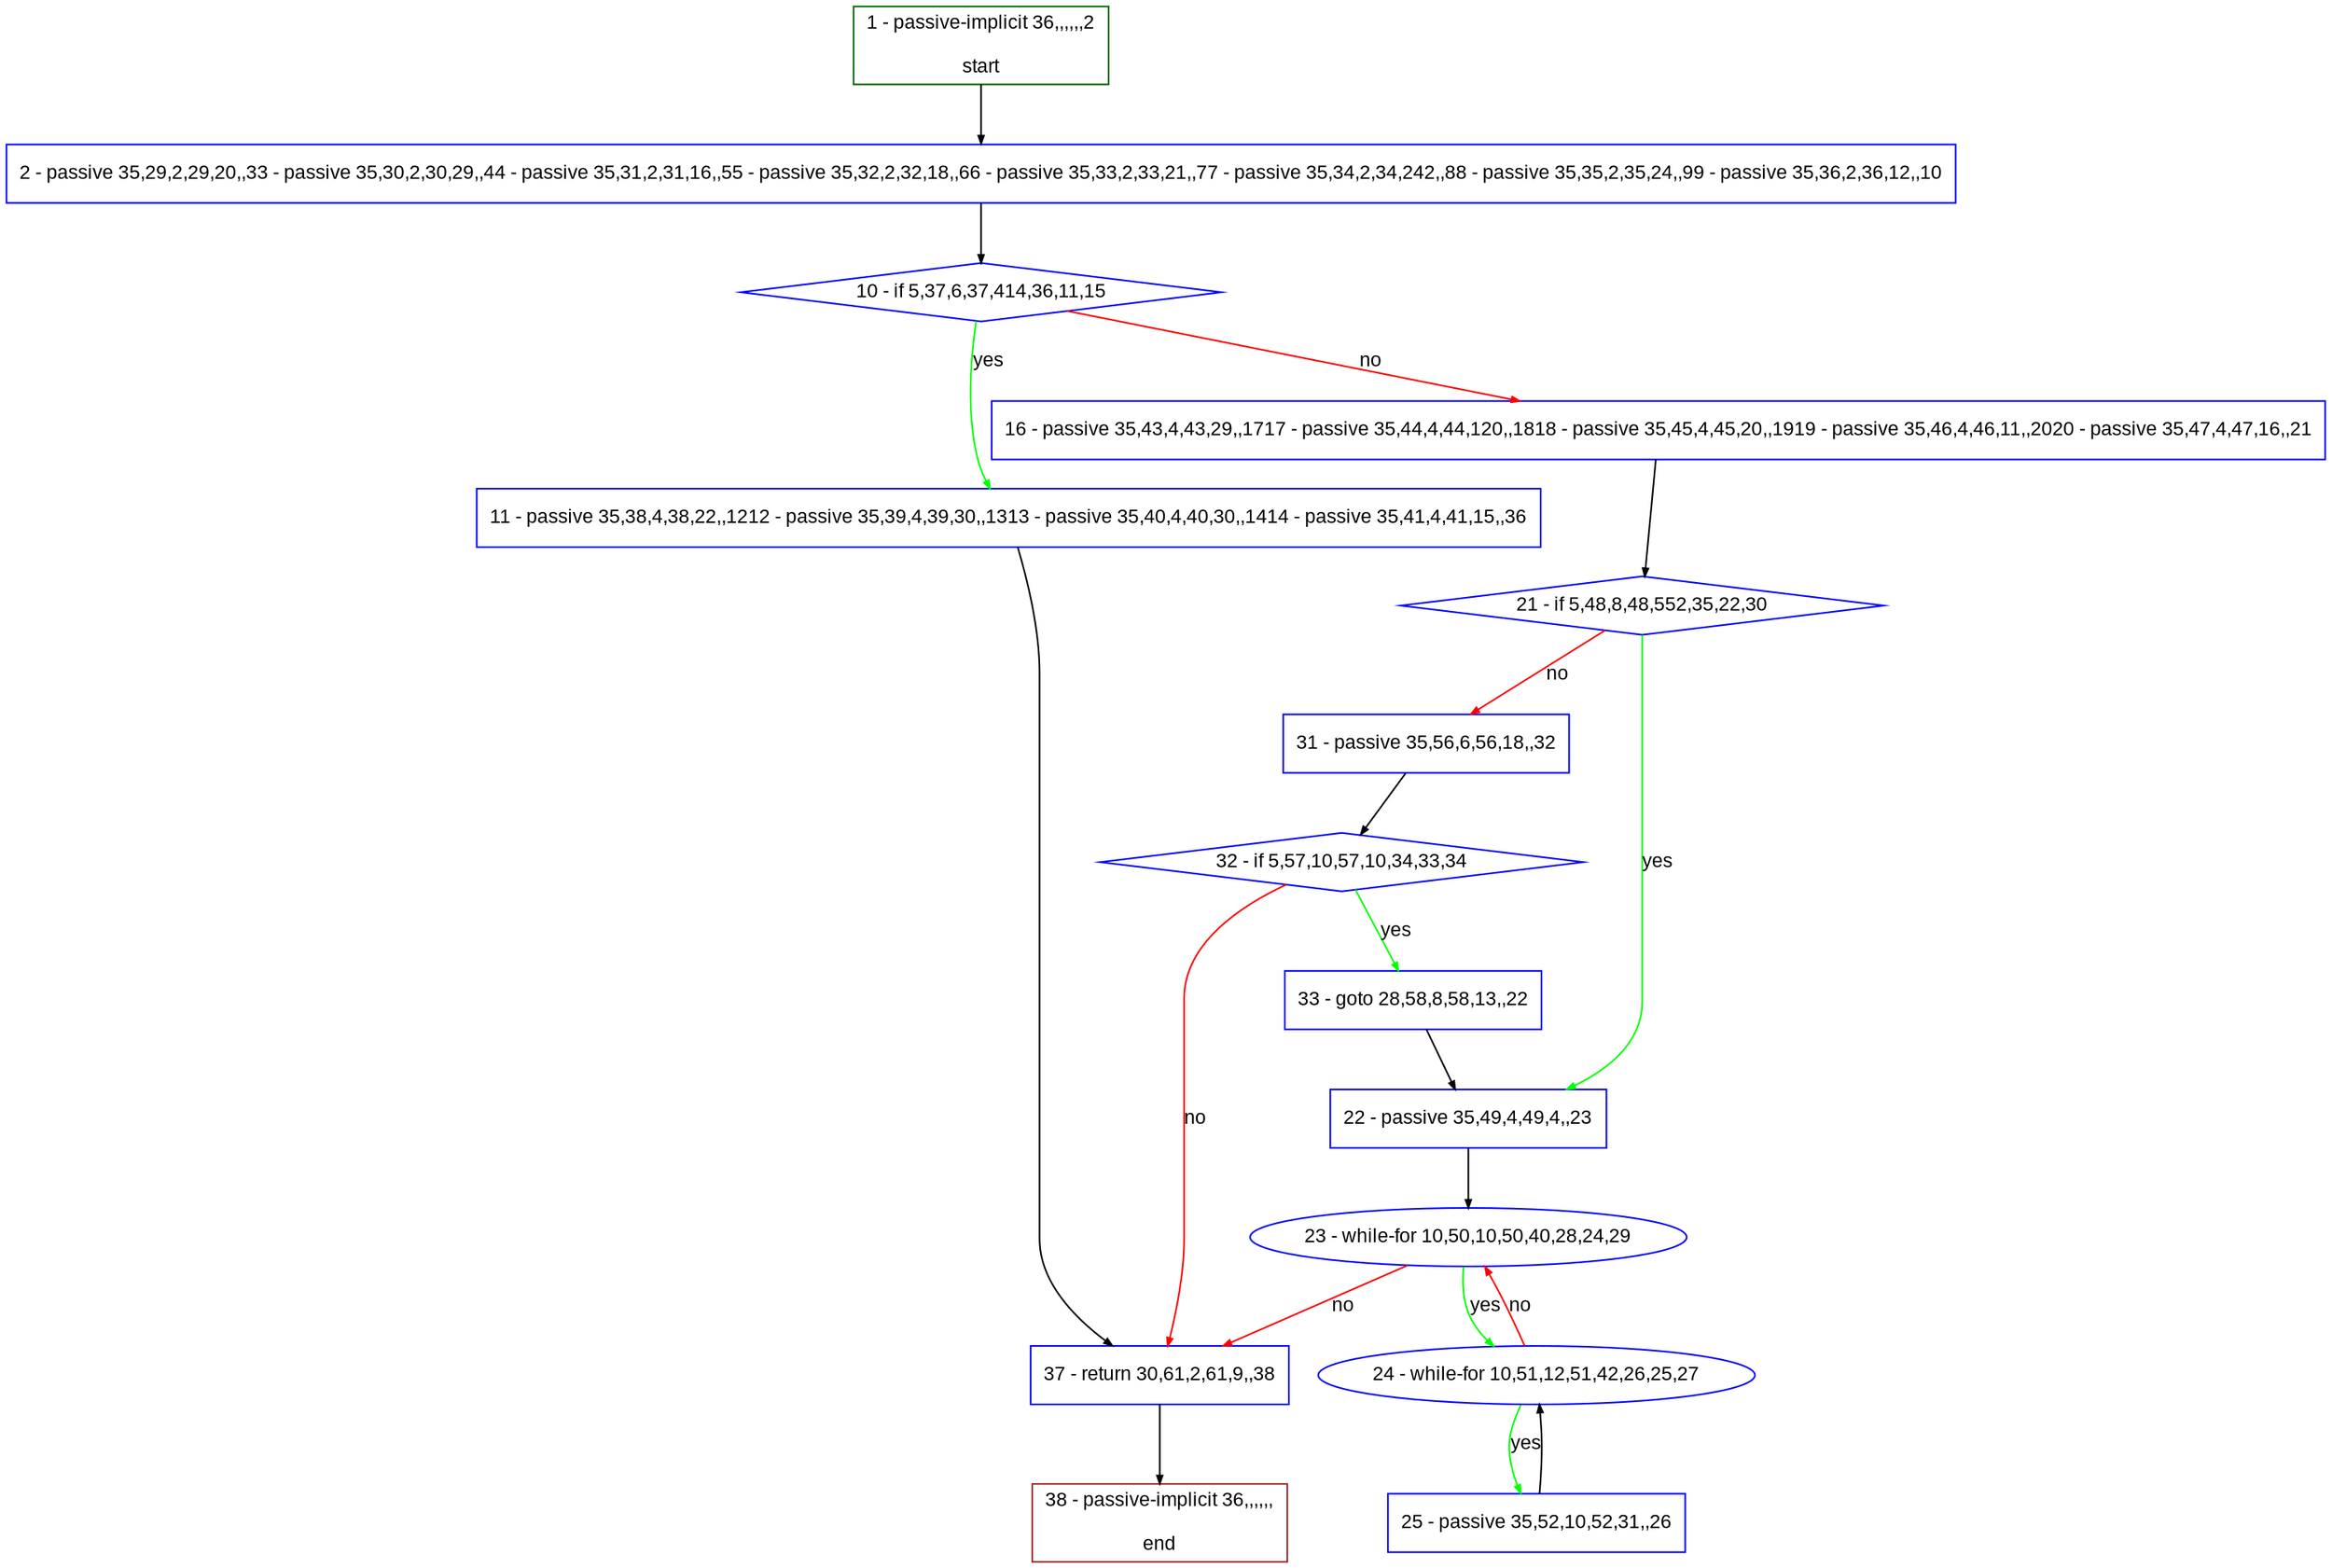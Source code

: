 digraph "" {
  graph [pack="true", label="", fontsize="12", packmode="clust", fontname="Arial", fillcolor="#FFFFCC", bgcolor="white", style="rounded,filled", compound="true"];
  node [node_initialized="no", label="", color="grey", fontsize="12", fillcolor="white", fontname="Arial", style="filled", shape="rectangle", compound="true", fixedsize="false"];
  edge [fontcolor="black", arrowhead="normal", arrowtail="none", arrowsize="0.5", ltail="", label="", color="black", fontsize="12", lhead="", fontname="Arial", dir="forward", compound="true"];
  __N1 [label="2 - passive 35,29,2,29,20,,33 - passive 35,30,2,30,29,,44 - passive 35,31,2,31,16,,55 - passive 35,32,2,32,18,,66 - passive 35,33,2,33,21,,77 - passive 35,34,2,34,242,,88 - passive 35,35,2,35,24,,99 - passive 35,36,2,36,12,,10", color="#0000ff", fillcolor="#ffffff", style="filled", shape="box"];
  __N2 [label="1 - passive-implicit 36,,,,,,2\n\nstart", color="#006400", fillcolor="#ffffff", style="filled", shape="box"];
  __N3 [label="10 - if 5,37,6,37,414,36,11,15", color="#0000ff", fillcolor="#ffffff", style="filled", shape="diamond"];
  __N4 [label="11 - passive 35,38,4,38,22,,1212 - passive 35,39,4,39,30,,1313 - passive 35,40,4,40,30,,1414 - passive 35,41,4,41,15,,36", color="#0000ff", fillcolor="#ffffff", style="filled", shape="box"];
  __N5 [label="16 - passive 35,43,4,43,29,,1717 - passive 35,44,4,44,120,,1818 - passive 35,45,4,45,20,,1919 - passive 35,46,4,46,11,,2020 - passive 35,47,4,47,16,,21", color="#0000ff", fillcolor="#ffffff", style="filled", shape="box"];
  __N6 [label="37 - return 30,61,2,61,9,,38", color="#0000ff", fillcolor="#ffffff", style="filled", shape="box"];
  __N7 [label="21 - if 5,48,8,48,552,35,22,30", color="#0000ff", fillcolor="#ffffff", style="filled", shape="diamond"];
  __N8 [label="22 - passive 35,49,4,49,4,,23", color="#0000ff", fillcolor="#ffffff", style="filled", shape="box"];
  __N9 [label="31 - passive 35,56,6,56,18,,32", color="#0000ff", fillcolor="#ffffff", style="filled", shape="box"];
  __N10 [label="23 - while-for 10,50,10,50,40,28,24,29", color="#0000ff", fillcolor="#ffffff", style="filled", shape="oval"];
  __N11 [label="24 - while-for 10,51,12,51,42,26,25,27", color="#0000ff", fillcolor="#ffffff", style="filled", shape="oval"];
  __N12 [label="25 - passive 35,52,10,52,31,,26", color="#0000ff", fillcolor="#ffffff", style="filled", shape="box"];
  __N13 [label="32 - if 5,57,10,57,10,34,33,34", color="#0000ff", fillcolor="#ffffff", style="filled", shape="diamond"];
  __N14 [label="33 - goto 28,58,8,58,13,,22", color="#0000ff", fillcolor="#ffffff", style="filled", shape="box"];
  __N15 [label="38 - passive-implicit 36,,,,,,\n\nend", color="#a52a2a", fillcolor="#ffffff", style="filled", shape="box"];
  __N2 -> __N1 [arrowhead="normal", arrowtail="none", color="#000000", label="", dir="forward"];
  __N1 -> __N3 [arrowhead="normal", arrowtail="none", color="#000000", label="", dir="forward"];
  __N3 -> __N4 [arrowhead="normal", arrowtail="none", color="#00ff00", label="yes", dir="forward"];
  __N3 -> __N5 [arrowhead="normal", arrowtail="none", color="#ff0000", label="no", dir="forward"];
  __N4 -> __N6 [arrowhead="normal", arrowtail="none", color="#000000", label="", dir="forward"];
  __N5 -> __N7 [arrowhead="normal", arrowtail="none", color="#000000", label="", dir="forward"];
  __N7 -> __N8 [arrowhead="normal", arrowtail="none", color="#00ff00", label="yes", dir="forward"];
  __N7 -> __N9 [arrowhead="normal", arrowtail="none", color="#ff0000", label="no", dir="forward"];
  __N8 -> __N10 [arrowhead="normal", arrowtail="none", color="#000000", label="", dir="forward"];
  __N10 -> __N11 [arrowhead="normal", arrowtail="none", color="#00ff00", label="yes", dir="forward"];
  __N11 -> __N10 [arrowhead="normal", arrowtail="none", color="#ff0000", label="no", dir="forward"];
  __N10 -> __N6 [arrowhead="normal", arrowtail="none", color="#ff0000", label="no", dir="forward"];
  __N11 -> __N12 [arrowhead="normal", arrowtail="none", color="#00ff00", label="yes", dir="forward"];
  __N12 -> __N11 [arrowhead="normal", arrowtail="none", color="#000000", label="", dir="forward"];
  __N9 -> __N13 [arrowhead="normal", arrowtail="none", color="#000000", label="", dir="forward"];
  __N13 -> __N14 [arrowhead="normal", arrowtail="none", color="#00ff00", label="yes", dir="forward"];
  __N13 -> __N6 [arrowhead="normal", arrowtail="none", color="#ff0000", label="no", dir="forward"];
  __N14 -> __N8 [arrowhead="normal", arrowtail="none", color="#000000", label="", dir="forward"];
  __N6 -> __N15 [arrowhead="normal", arrowtail="none", color="#000000", label="", dir="forward"];
}
